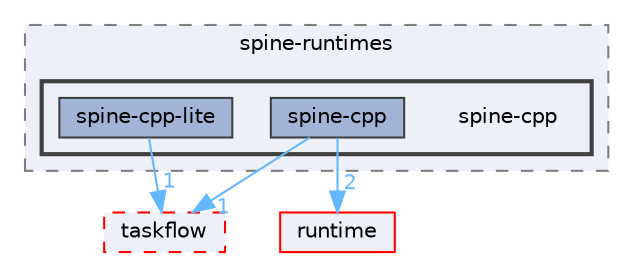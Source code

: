 digraph "external/spine-runtimes/spine-cpp"
{
 // LATEX_PDF_SIZE
  bgcolor="transparent";
  edge [fontname=Helvetica,fontsize=10,labelfontname=Helvetica,labelfontsize=10];
  node [fontname=Helvetica,fontsize=10,shape=box,height=0.2,width=0.4];
  compound=true
  subgraph clusterdir_94c52e4671823048607ba4e9620d2ef0 {
    graph [ bgcolor="#edf0f7", pencolor="grey50", label="spine-runtimes", fontname=Helvetica,fontsize=10 style="filled,dashed", URL="dir_94c52e4671823048607ba4e9620d2ef0.html",tooltip=""]
  subgraph clusterdir_3e8951ec197b6b34b07f2f58d66b1eb8 {
    graph [ bgcolor="#edf0f7", pencolor="grey25", label="", fontname=Helvetica,fontsize=10 style="filled,bold", URL="dir_3e8951ec197b6b34b07f2f58d66b1eb8.html",tooltip=""]
    dir_3e8951ec197b6b34b07f2f58d66b1eb8 [shape=plaintext, label="spine-cpp"];
  dir_de4bdf1ed4c2573fe517c4dcdf649c59 [label="spine-cpp", fillcolor="#a2b4d6", color="grey25", style="filled", URL="dir_de4bdf1ed4c2573fe517c4dcdf649c59.html",tooltip=""];
  dir_91d7b219337f73c9c1e0a4d86a43b5d9 [label="spine-cpp-lite", fillcolor="#a2b4d6", color="grey25", style="filled", URL="dir_91d7b219337f73c9c1e0a4d86a43b5d9.html",tooltip=""];
  }
  }
  dir_a586d2919c2294cf68ed57ec5a464d2f [label="taskflow", fillcolor="#edf0f7", color="red", style="filled,dashed", URL="dir_a586d2919c2294cf68ed57ec5a464d2f.html",tooltip="root taskflow include dir"];
  dir_cb031e414f281a658b23dddb30bb9d2c [label="runtime", fillcolor="#edf0f7", color="red", style="filled", URL="dir_cb031e414f281a658b23dddb30bb9d2c.html",tooltip=""];
  dir_de4bdf1ed4c2573fe517c4dcdf649c59->dir_a586d2919c2294cf68ed57ec5a464d2f [headlabel="1", labeldistance=1.5 headhref="dir_000715_000819.html" href="dir_000715_000819.html" color="steelblue1" fontcolor="steelblue1"];
  dir_de4bdf1ed4c2573fe517c4dcdf649c59->dir_cb031e414f281a658b23dddb30bb9d2c [headlabel="2", labeldistance=1.5 headhref="dir_000715_000628.html" href="dir_000715_000628.html" color="steelblue1" fontcolor="steelblue1"];
  dir_91d7b219337f73c9c1e0a4d86a43b5d9->dir_a586d2919c2294cf68ed57ec5a464d2f [headlabel="1", labeldistance=1.5 headhref="dir_000716_000819.html" href="dir_000716_000819.html" color="steelblue1" fontcolor="steelblue1"];
}
